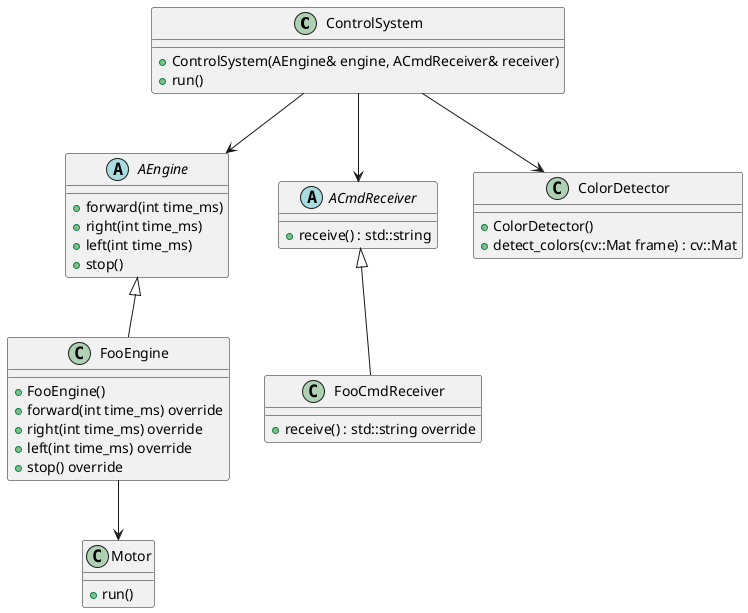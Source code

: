 @startuml class_diagram
class ControlSystem {
    +ControlSystem(AEngine& engine, ACmdReceiver& receiver)
    +run()
}

abstract class AEngine {
    +forward(int time_ms)
    +right(int time_ms)
    +left(int time_ms)
    +stop()
}

class FooEngine {
    +FooEngine()
    +forward(int time_ms) override
    +right(int time_ms) override
    +left(int time_ms) override
    +stop() override
}

abstract class ACmdReceiver {
    +receive() : std::string
}

class FooCmdReceiver {
    +receive() : std::string override
}

class Motor {
    +run()
}

class ColorDetector {
    +ColorDetector()
    +detect_colors(cv::Mat frame) : cv::Mat
}

ControlSystem --> AEngine
ControlSystem --> ACmdReceiver
ControlSystem --> ColorDetector
AEngine <|-- FooEngine
ACmdReceiver <|-- FooCmdReceiver
FooEngine --> Motor
@enduml
